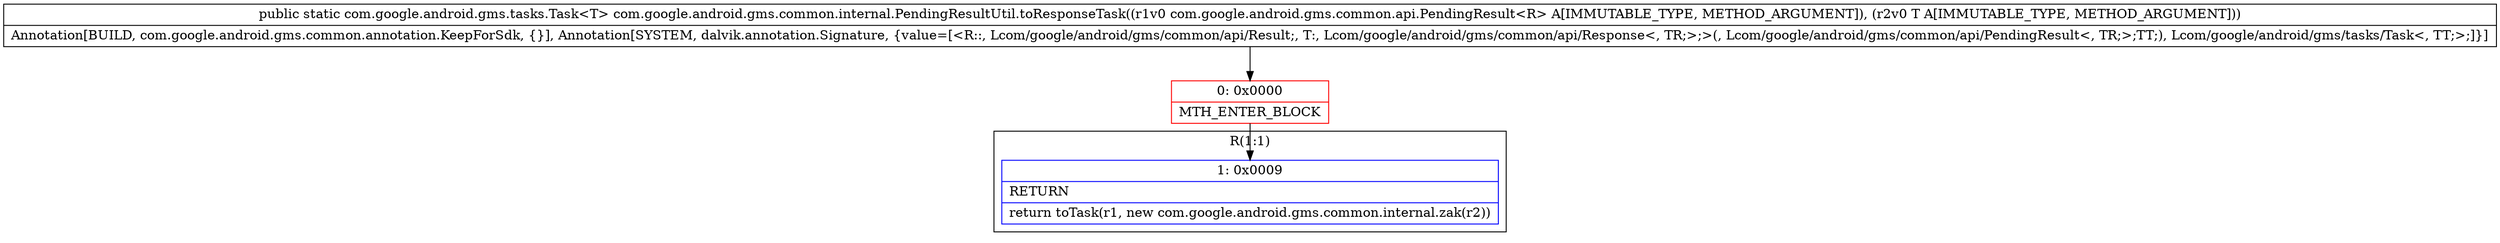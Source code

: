 digraph "CFG forcom.google.android.gms.common.internal.PendingResultUtil.toResponseTask(Lcom\/google\/android\/gms\/common\/api\/PendingResult;Lcom\/google\/android\/gms\/common\/api\/Response;)Lcom\/google\/android\/gms\/tasks\/Task;" {
subgraph cluster_Region_150396095 {
label = "R(1:1)";
node [shape=record,color=blue];
Node_1 [shape=record,label="{1\:\ 0x0009|RETURN\l|return toTask(r1, new com.google.android.gms.common.internal.zak(r2))\l}"];
}
Node_0 [shape=record,color=red,label="{0\:\ 0x0000|MTH_ENTER_BLOCK\l}"];
MethodNode[shape=record,label="{public static com.google.android.gms.tasks.Task\<T\> com.google.android.gms.common.internal.PendingResultUtil.toResponseTask((r1v0 com.google.android.gms.common.api.PendingResult\<R\> A[IMMUTABLE_TYPE, METHOD_ARGUMENT]), (r2v0 T A[IMMUTABLE_TYPE, METHOD_ARGUMENT]))  | Annotation[BUILD, com.google.android.gms.common.annotation.KeepForSdk, \{\}], Annotation[SYSTEM, dalvik.annotation.Signature, \{value=[\<R::, Lcom\/google\/android\/gms\/common\/api\/Result;, T:, Lcom\/google\/android\/gms\/common\/api\/Response\<, TR;\>;\>(, Lcom\/google\/android\/gms\/common\/api\/PendingResult\<, TR;\>;TT;), Lcom\/google\/android\/gms\/tasks\/Task\<, TT;\>;]\}]\l}"];
MethodNode -> Node_0;
Node_0 -> Node_1;
}

